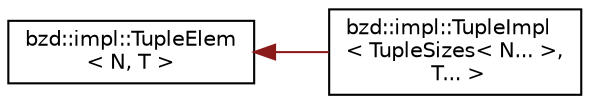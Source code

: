 digraph "Graphical Class Hierarchy"
{
  edge [fontname="Helvetica",fontsize="10",labelfontname="Helvetica",labelfontsize="10"];
  node [fontname="Helvetica",fontsize="10",shape=record];
  rankdir="LR";
  Node0 [label="bzd::impl::TupleElem\l\< N, T \>",height=0.2,width=0.4,color="black", fillcolor="white", style="filled",URL="$classbzd_1_1impl_1_1TupleElem.html"];
  Node0 -> Node1 [dir="back",color="firebrick4",fontsize="10",style="solid",fontname="Helvetica"];
  Node1 [label="bzd::impl::TupleImpl\l\< TupleSizes\< N... \>,\l T... \>",height=0.2,width=0.4,color="black", fillcolor="white", style="filled",URL="$classbzd_1_1impl_1_1TupleImpl_3_01TupleSizes_3_01N_8_8_8_01_4_00_01T_8_8_8_01_4.html"];
}
